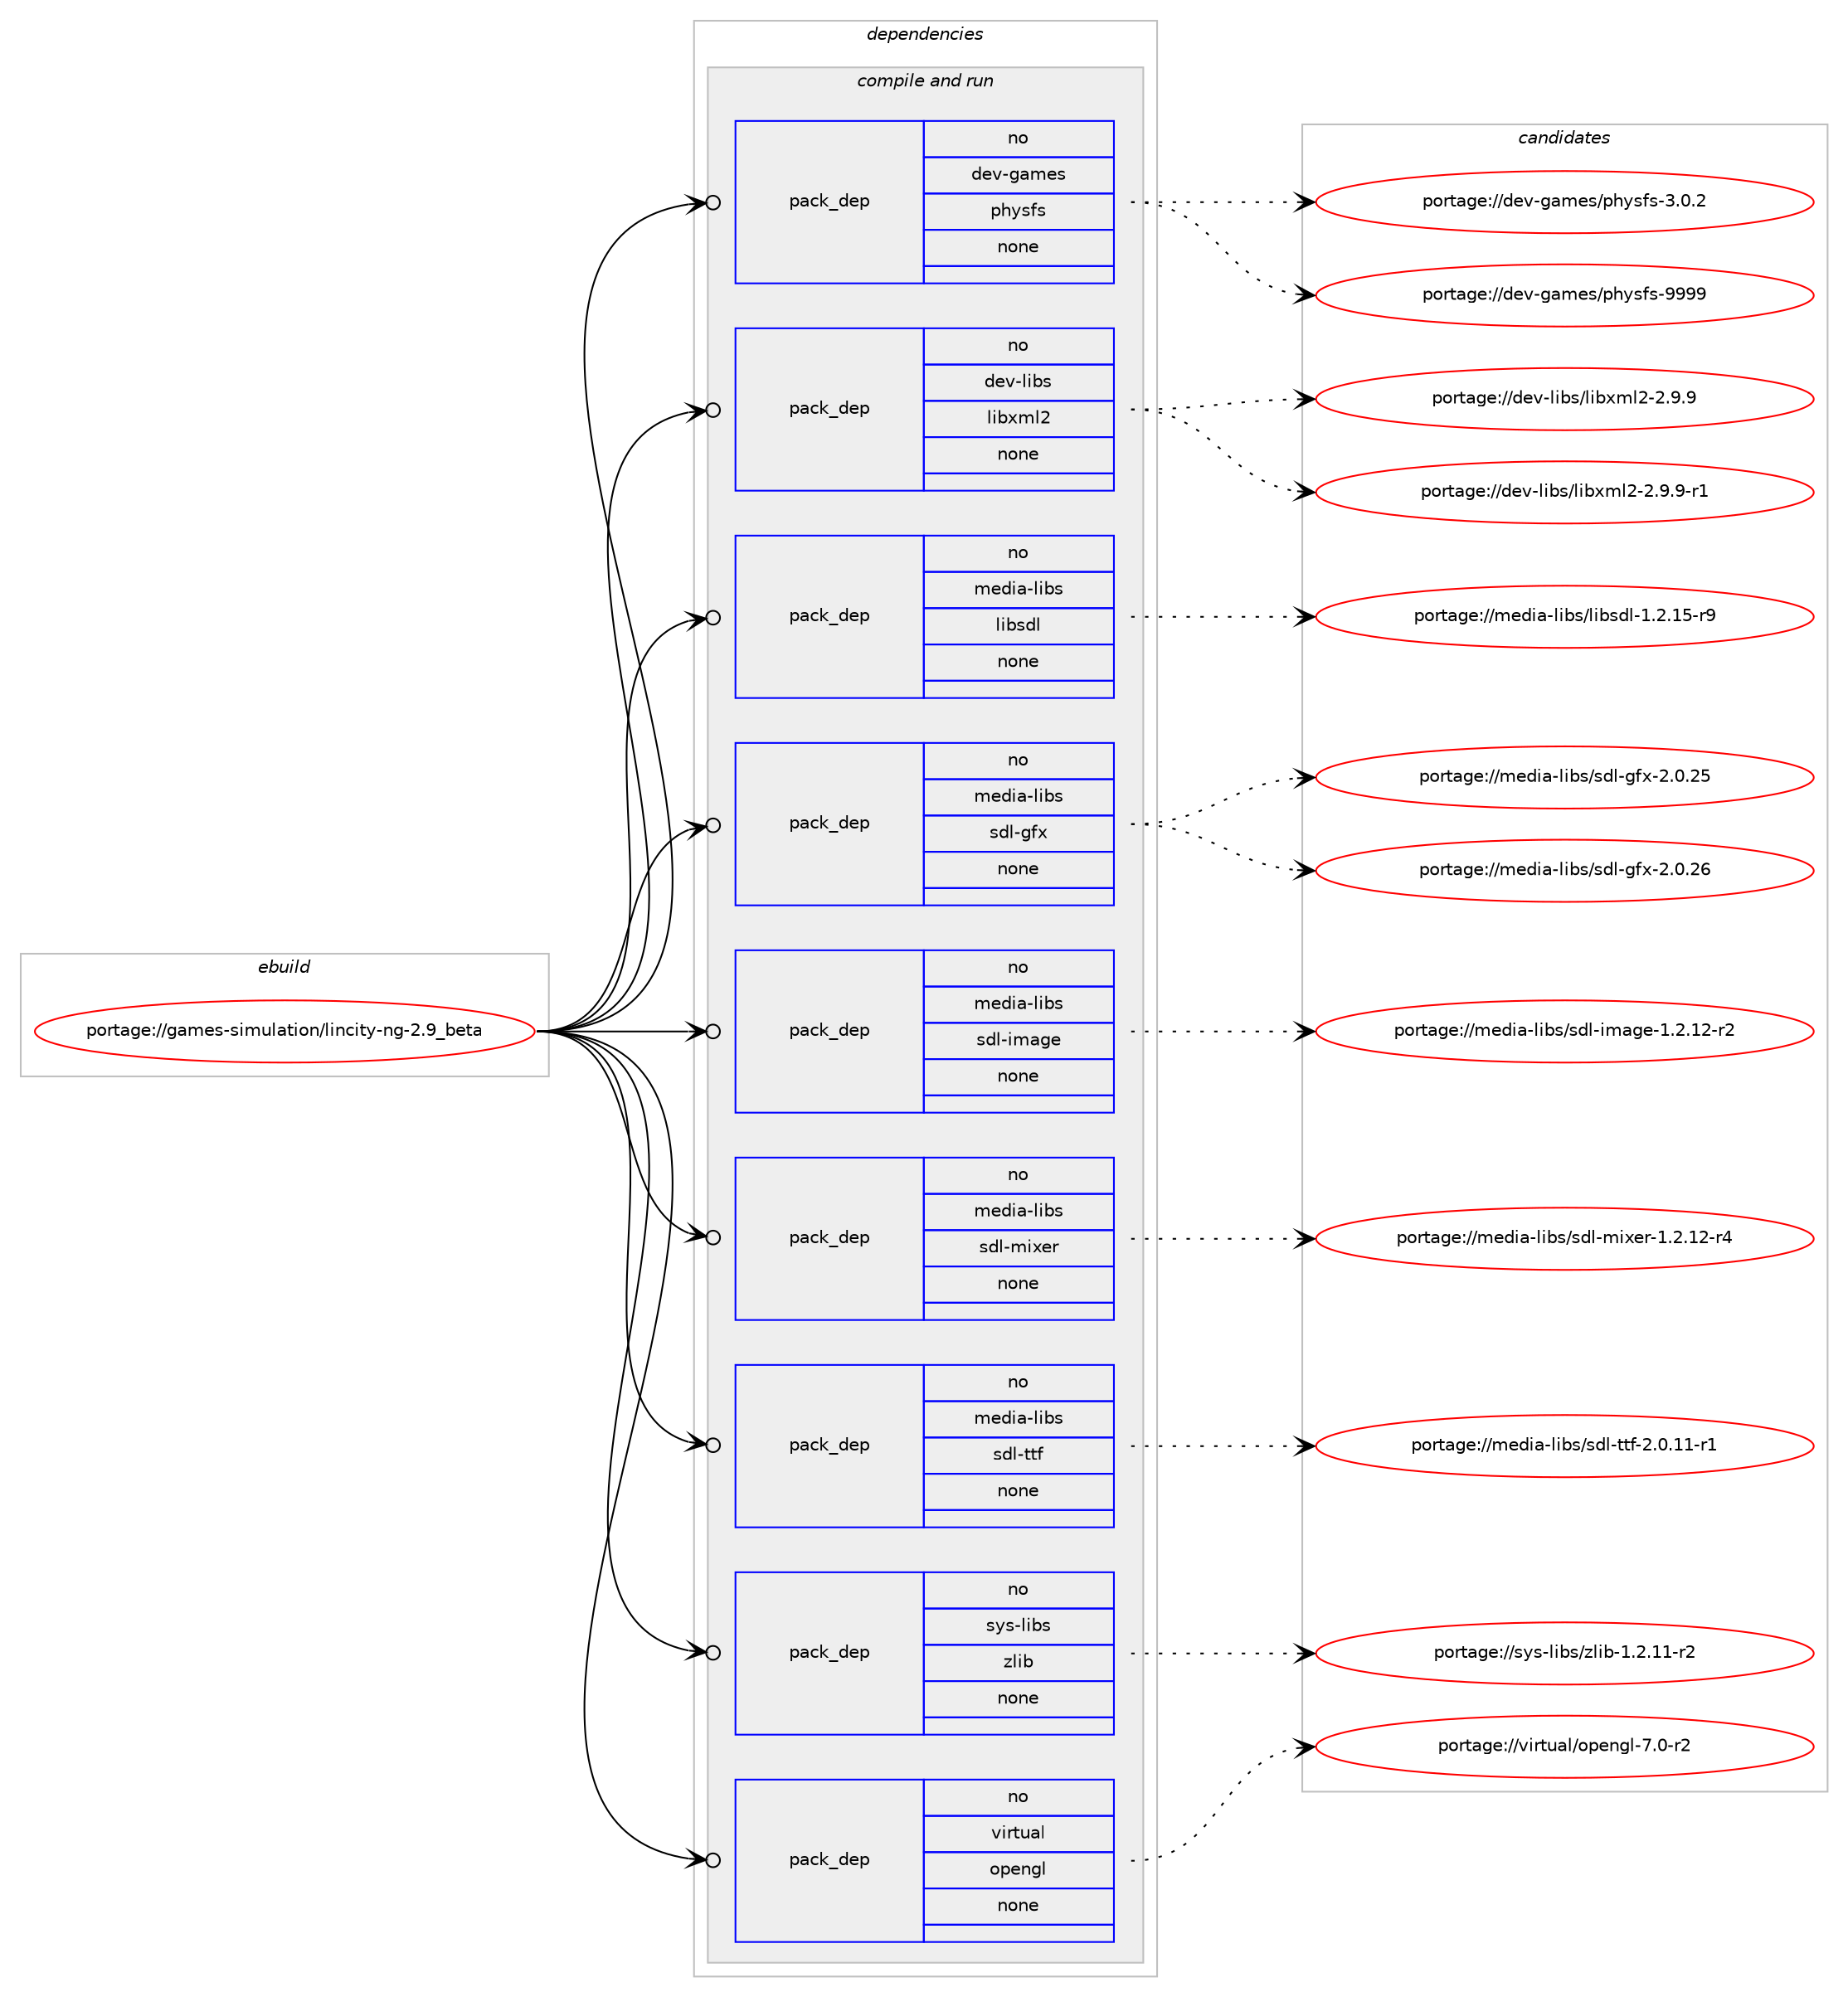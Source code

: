 digraph prolog {

# *************
# Graph options
# *************

newrank=true;
concentrate=true;
compound=true;
graph [rankdir=LR,fontname=Helvetica,fontsize=10,ranksep=1.5];#, ranksep=2.5, nodesep=0.2];
edge  [arrowhead=vee];
node  [fontname=Helvetica,fontsize=10];

# **********
# The ebuild
# **********

subgraph cluster_leftcol {
color=gray;
rank=same;
label=<<i>ebuild</i>>;
id [label="portage://games-simulation/lincity-ng-2.9_beta", color=red, width=4, href="../games-simulation/lincity-ng-2.9_beta.svg"];
}

# ****************
# The dependencies
# ****************

subgraph cluster_midcol {
color=gray;
label=<<i>dependencies</i>>;
subgraph cluster_compile {
fillcolor="#eeeeee";
style=filled;
label=<<i>compile</i>>;
}
subgraph cluster_compileandrun {
fillcolor="#eeeeee";
style=filled;
label=<<i>compile and run</i>>;
subgraph pack198441 {
dependency276145 [label=<<TABLE BORDER="0" CELLBORDER="1" CELLSPACING="0" CELLPADDING="4" WIDTH="220"><TR><TD ROWSPAN="6" CELLPADDING="30">pack_dep</TD></TR><TR><TD WIDTH="110">no</TD></TR><TR><TD>dev-games</TD></TR><TR><TD>physfs</TD></TR><TR><TD>none</TD></TR><TR><TD></TD></TR></TABLE>>, shape=none, color=blue];
}
id:e -> dependency276145:w [weight=20,style="solid",arrowhead="odotvee"];
subgraph pack198442 {
dependency276146 [label=<<TABLE BORDER="0" CELLBORDER="1" CELLSPACING="0" CELLPADDING="4" WIDTH="220"><TR><TD ROWSPAN="6" CELLPADDING="30">pack_dep</TD></TR><TR><TD WIDTH="110">no</TD></TR><TR><TD>dev-libs</TD></TR><TR><TD>libxml2</TD></TR><TR><TD>none</TD></TR><TR><TD></TD></TR></TABLE>>, shape=none, color=blue];
}
id:e -> dependency276146:w [weight=20,style="solid",arrowhead="odotvee"];
subgraph pack198443 {
dependency276147 [label=<<TABLE BORDER="0" CELLBORDER="1" CELLSPACING="0" CELLPADDING="4" WIDTH="220"><TR><TD ROWSPAN="6" CELLPADDING="30">pack_dep</TD></TR><TR><TD WIDTH="110">no</TD></TR><TR><TD>media-libs</TD></TR><TR><TD>libsdl</TD></TR><TR><TD>none</TD></TR><TR><TD></TD></TR></TABLE>>, shape=none, color=blue];
}
id:e -> dependency276147:w [weight=20,style="solid",arrowhead="odotvee"];
subgraph pack198444 {
dependency276148 [label=<<TABLE BORDER="0" CELLBORDER="1" CELLSPACING="0" CELLPADDING="4" WIDTH="220"><TR><TD ROWSPAN="6" CELLPADDING="30">pack_dep</TD></TR><TR><TD WIDTH="110">no</TD></TR><TR><TD>media-libs</TD></TR><TR><TD>sdl-gfx</TD></TR><TR><TD>none</TD></TR><TR><TD></TD></TR></TABLE>>, shape=none, color=blue];
}
id:e -> dependency276148:w [weight=20,style="solid",arrowhead="odotvee"];
subgraph pack198445 {
dependency276149 [label=<<TABLE BORDER="0" CELLBORDER="1" CELLSPACING="0" CELLPADDING="4" WIDTH="220"><TR><TD ROWSPAN="6" CELLPADDING="30">pack_dep</TD></TR><TR><TD WIDTH="110">no</TD></TR><TR><TD>media-libs</TD></TR><TR><TD>sdl-image</TD></TR><TR><TD>none</TD></TR><TR><TD></TD></TR></TABLE>>, shape=none, color=blue];
}
id:e -> dependency276149:w [weight=20,style="solid",arrowhead="odotvee"];
subgraph pack198446 {
dependency276150 [label=<<TABLE BORDER="0" CELLBORDER="1" CELLSPACING="0" CELLPADDING="4" WIDTH="220"><TR><TD ROWSPAN="6" CELLPADDING="30">pack_dep</TD></TR><TR><TD WIDTH="110">no</TD></TR><TR><TD>media-libs</TD></TR><TR><TD>sdl-mixer</TD></TR><TR><TD>none</TD></TR><TR><TD></TD></TR></TABLE>>, shape=none, color=blue];
}
id:e -> dependency276150:w [weight=20,style="solid",arrowhead="odotvee"];
subgraph pack198447 {
dependency276151 [label=<<TABLE BORDER="0" CELLBORDER="1" CELLSPACING="0" CELLPADDING="4" WIDTH="220"><TR><TD ROWSPAN="6" CELLPADDING="30">pack_dep</TD></TR><TR><TD WIDTH="110">no</TD></TR><TR><TD>media-libs</TD></TR><TR><TD>sdl-ttf</TD></TR><TR><TD>none</TD></TR><TR><TD></TD></TR></TABLE>>, shape=none, color=blue];
}
id:e -> dependency276151:w [weight=20,style="solid",arrowhead="odotvee"];
subgraph pack198448 {
dependency276152 [label=<<TABLE BORDER="0" CELLBORDER="1" CELLSPACING="0" CELLPADDING="4" WIDTH="220"><TR><TD ROWSPAN="6" CELLPADDING="30">pack_dep</TD></TR><TR><TD WIDTH="110">no</TD></TR><TR><TD>sys-libs</TD></TR><TR><TD>zlib</TD></TR><TR><TD>none</TD></TR><TR><TD></TD></TR></TABLE>>, shape=none, color=blue];
}
id:e -> dependency276152:w [weight=20,style="solid",arrowhead="odotvee"];
subgraph pack198449 {
dependency276153 [label=<<TABLE BORDER="0" CELLBORDER="1" CELLSPACING="0" CELLPADDING="4" WIDTH="220"><TR><TD ROWSPAN="6" CELLPADDING="30">pack_dep</TD></TR><TR><TD WIDTH="110">no</TD></TR><TR><TD>virtual</TD></TR><TR><TD>opengl</TD></TR><TR><TD>none</TD></TR><TR><TD></TD></TR></TABLE>>, shape=none, color=blue];
}
id:e -> dependency276153:w [weight=20,style="solid",arrowhead="odotvee"];
}
subgraph cluster_run {
fillcolor="#eeeeee";
style=filled;
label=<<i>run</i>>;
}
}

# **************
# The candidates
# **************

subgraph cluster_choices {
rank=same;
color=gray;
label=<<i>candidates</i>>;

subgraph choice198441 {
color=black;
nodesep=1;
choiceportage100101118451039710910111547112104121115102115455146484650 [label="portage://dev-games/physfs-3.0.2", color=red, width=4,href="../dev-games/physfs-3.0.2.svg"];
choiceportage1001011184510397109101115471121041211151021154557575757 [label="portage://dev-games/physfs-9999", color=red, width=4,href="../dev-games/physfs-9999.svg"];
dependency276145:e -> choiceportage100101118451039710910111547112104121115102115455146484650:w [style=dotted,weight="100"];
dependency276145:e -> choiceportage1001011184510397109101115471121041211151021154557575757:w [style=dotted,weight="100"];
}
subgraph choice198442 {
color=black;
nodesep=1;
choiceportage1001011184510810598115471081059812010910850455046574657 [label="portage://dev-libs/libxml2-2.9.9", color=red, width=4,href="../dev-libs/libxml2-2.9.9.svg"];
choiceportage10010111845108105981154710810598120109108504550465746574511449 [label="portage://dev-libs/libxml2-2.9.9-r1", color=red, width=4,href="../dev-libs/libxml2-2.9.9-r1.svg"];
dependency276146:e -> choiceportage1001011184510810598115471081059812010910850455046574657:w [style=dotted,weight="100"];
dependency276146:e -> choiceportage10010111845108105981154710810598120109108504550465746574511449:w [style=dotted,weight="100"];
}
subgraph choice198443 {
color=black;
nodesep=1;
choiceportage1091011001059745108105981154710810598115100108454946504649534511457 [label="portage://media-libs/libsdl-1.2.15-r9", color=red, width=4,href="../media-libs/libsdl-1.2.15-r9.svg"];
dependency276147:e -> choiceportage1091011001059745108105981154710810598115100108454946504649534511457:w [style=dotted,weight="100"];
}
subgraph choice198444 {
color=black;
nodesep=1;
choiceportage109101100105974510810598115471151001084510310212045504648465053 [label="portage://media-libs/sdl-gfx-2.0.25", color=red, width=4,href="../media-libs/sdl-gfx-2.0.25.svg"];
choiceportage109101100105974510810598115471151001084510310212045504648465054 [label="portage://media-libs/sdl-gfx-2.0.26", color=red, width=4,href="../media-libs/sdl-gfx-2.0.26.svg"];
dependency276148:e -> choiceportage109101100105974510810598115471151001084510310212045504648465053:w [style=dotted,weight="100"];
dependency276148:e -> choiceportage109101100105974510810598115471151001084510310212045504648465054:w [style=dotted,weight="100"];
}
subgraph choice198445 {
color=black;
nodesep=1;
choiceportage109101100105974510810598115471151001084510510997103101454946504649504511450 [label="portage://media-libs/sdl-image-1.2.12-r2", color=red, width=4,href="../media-libs/sdl-image-1.2.12-r2.svg"];
dependency276149:e -> choiceportage109101100105974510810598115471151001084510510997103101454946504649504511450:w [style=dotted,weight="100"];
}
subgraph choice198446 {
color=black;
nodesep=1;
choiceportage1091011001059745108105981154711510010845109105120101114454946504649504511452 [label="portage://media-libs/sdl-mixer-1.2.12-r4", color=red, width=4,href="../media-libs/sdl-mixer-1.2.12-r4.svg"];
dependency276150:e -> choiceportage1091011001059745108105981154711510010845109105120101114454946504649504511452:w [style=dotted,weight="100"];
}
subgraph choice198447 {
color=black;
nodesep=1;
choiceportage1091011001059745108105981154711510010845116116102455046484649494511449 [label="portage://media-libs/sdl-ttf-2.0.11-r1", color=red, width=4,href="../media-libs/sdl-ttf-2.0.11-r1.svg"];
dependency276151:e -> choiceportage1091011001059745108105981154711510010845116116102455046484649494511449:w [style=dotted,weight="100"];
}
subgraph choice198448 {
color=black;
nodesep=1;
choiceportage11512111545108105981154712210810598454946504649494511450 [label="portage://sys-libs/zlib-1.2.11-r2", color=red, width=4,href="../sys-libs/zlib-1.2.11-r2.svg"];
dependency276152:e -> choiceportage11512111545108105981154712210810598454946504649494511450:w [style=dotted,weight="100"];
}
subgraph choice198449 {
color=black;
nodesep=1;
choiceportage1181051141161179710847111112101110103108455546484511450 [label="portage://virtual/opengl-7.0-r2", color=red, width=4,href="../virtual/opengl-7.0-r2.svg"];
dependency276153:e -> choiceportage1181051141161179710847111112101110103108455546484511450:w [style=dotted,weight="100"];
}
}

}

